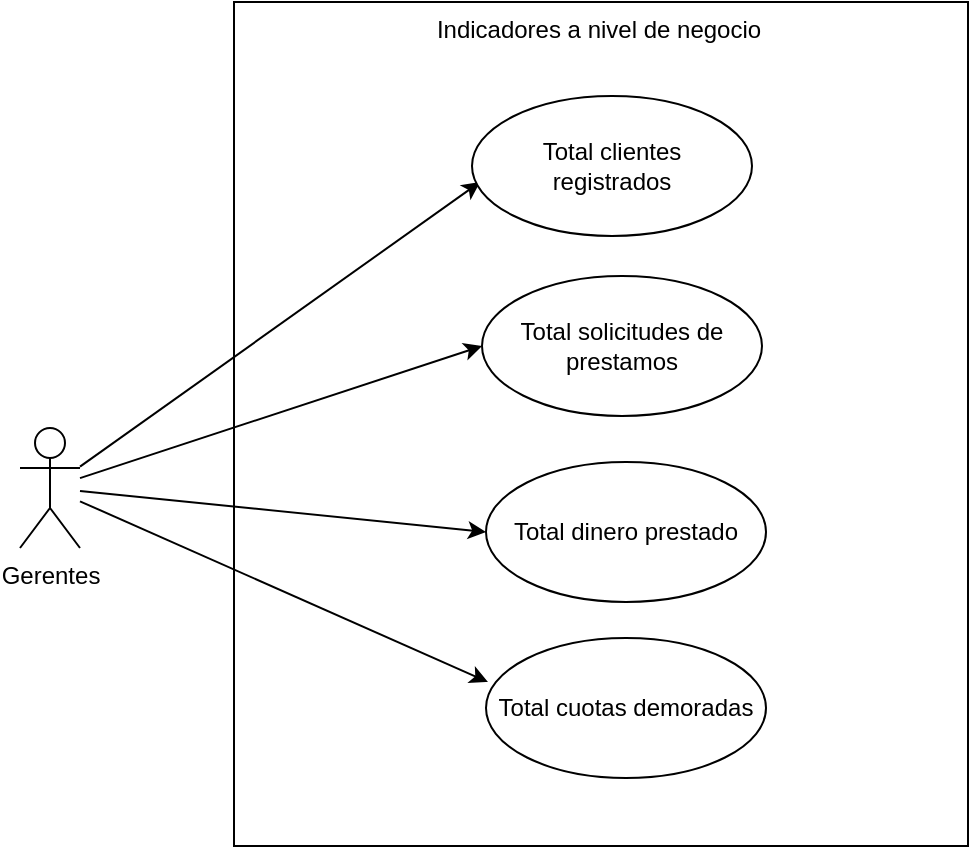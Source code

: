 <mxfile>
    <diagram id="1fi5Kx5LPePZL9SqUFNj" name="Page-1">
        <mxGraphModel dx="1277" dy="1185" grid="0" gridSize="10" guides="1" tooltips="1" connect="1" arrows="1" fold="1" page="0" pageScale="1" pageWidth="850" pageHeight="1100" math="0" shadow="0">
            <root>
                <mxCell id="0"/>
                <mxCell id="1" parent="0"/>
                <mxCell id="39" value="" style="rounded=0;whiteSpace=wrap;html=1;" parent="1" vertex="1">
                    <mxGeometry x="80" y="-210" width="367" height="422" as="geometry"/>
                </mxCell>
                <mxCell id="16" value="Total solicitudes de prestamos" style="ellipse;whiteSpace=wrap;html=1;" parent="1" vertex="1">
                    <mxGeometry x="204" y="-73" width="140" height="70" as="geometry"/>
                </mxCell>
                <mxCell id="49" style="edgeStyle=none;html=1;entryX=0.007;entryY=0.314;entryDx=0;entryDy=0;entryPerimeter=0;" parent="1" source="21" target="44" edge="1">
                    <mxGeometry relative="1" as="geometry"/>
                </mxCell>
                <mxCell id="50" style="edgeStyle=none;html=1;entryX=0;entryY=0.5;entryDx=0;entryDy=0;" parent="1" source="21" target="16" edge="1">
                    <mxGeometry relative="1" as="geometry"/>
                </mxCell>
                <mxCell id="51" style="edgeStyle=none;html=1;entryX=0;entryY=0.5;entryDx=0;entryDy=0;" parent="1" source="21" target="43" edge="1">
                    <mxGeometry relative="1" as="geometry"/>
                </mxCell>
                <mxCell id="52" style="edgeStyle=none;html=1;entryX=0.029;entryY=0.614;entryDx=0;entryDy=0;entryPerimeter=0;" parent="1" source="21" target="42" edge="1">
                    <mxGeometry relative="1" as="geometry"/>
                </mxCell>
                <mxCell id="21" value="Gerentes&lt;br&gt;" style="shape=umlActor;verticalLabelPosition=bottom;verticalAlign=top;html=1;" parent="1" vertex="1">
                    <mxGeometry x="-27" y="3" width="30" height="60" as="geometry"/>
                </mxCell>
                <mxCell id="40" value="Indicadores a nivel de negocio" style="text;html=1;align=center;verticalAlign=middle;resizable=0;points=[];autosize=1;strokeColor=none;" parent="1" vertex="1">
                    <mxGeometry x="176" y="-205.24" width="172" height="18" as="geometry"/>
                </mxCell>
                <mxCell id="42" value="Total clientes &lt;br&gt;registrados" style="ellipse;whiteSpace=wrap;html=1;" parent="1" vertex="1">
                    <mxGeometry x="199" y="-163" width="140" height="70" as="geometry"/>
                </mxCell>
                <mxCell id="43" value="Total dinero prestado" style="ellipse;whiteSpace=wrap;html=1;" parent="1" vertex="1">
                    <mxGeometry x="206" y="20" width="140" height="70" as="geometry"/>
                </mxCell>
                <mxCell id="44" value="Total cuotas demoradas" style="ellipse;whiteSpace=wrap;html=1;" parent="1" vertex="1">
                    <mxGeometry x="206" y="108" width="140" height="70" as="geometry"/>
                </mxCell>
            </root>
        </mxGraphModel>
    </diagram>
</mxfile>
